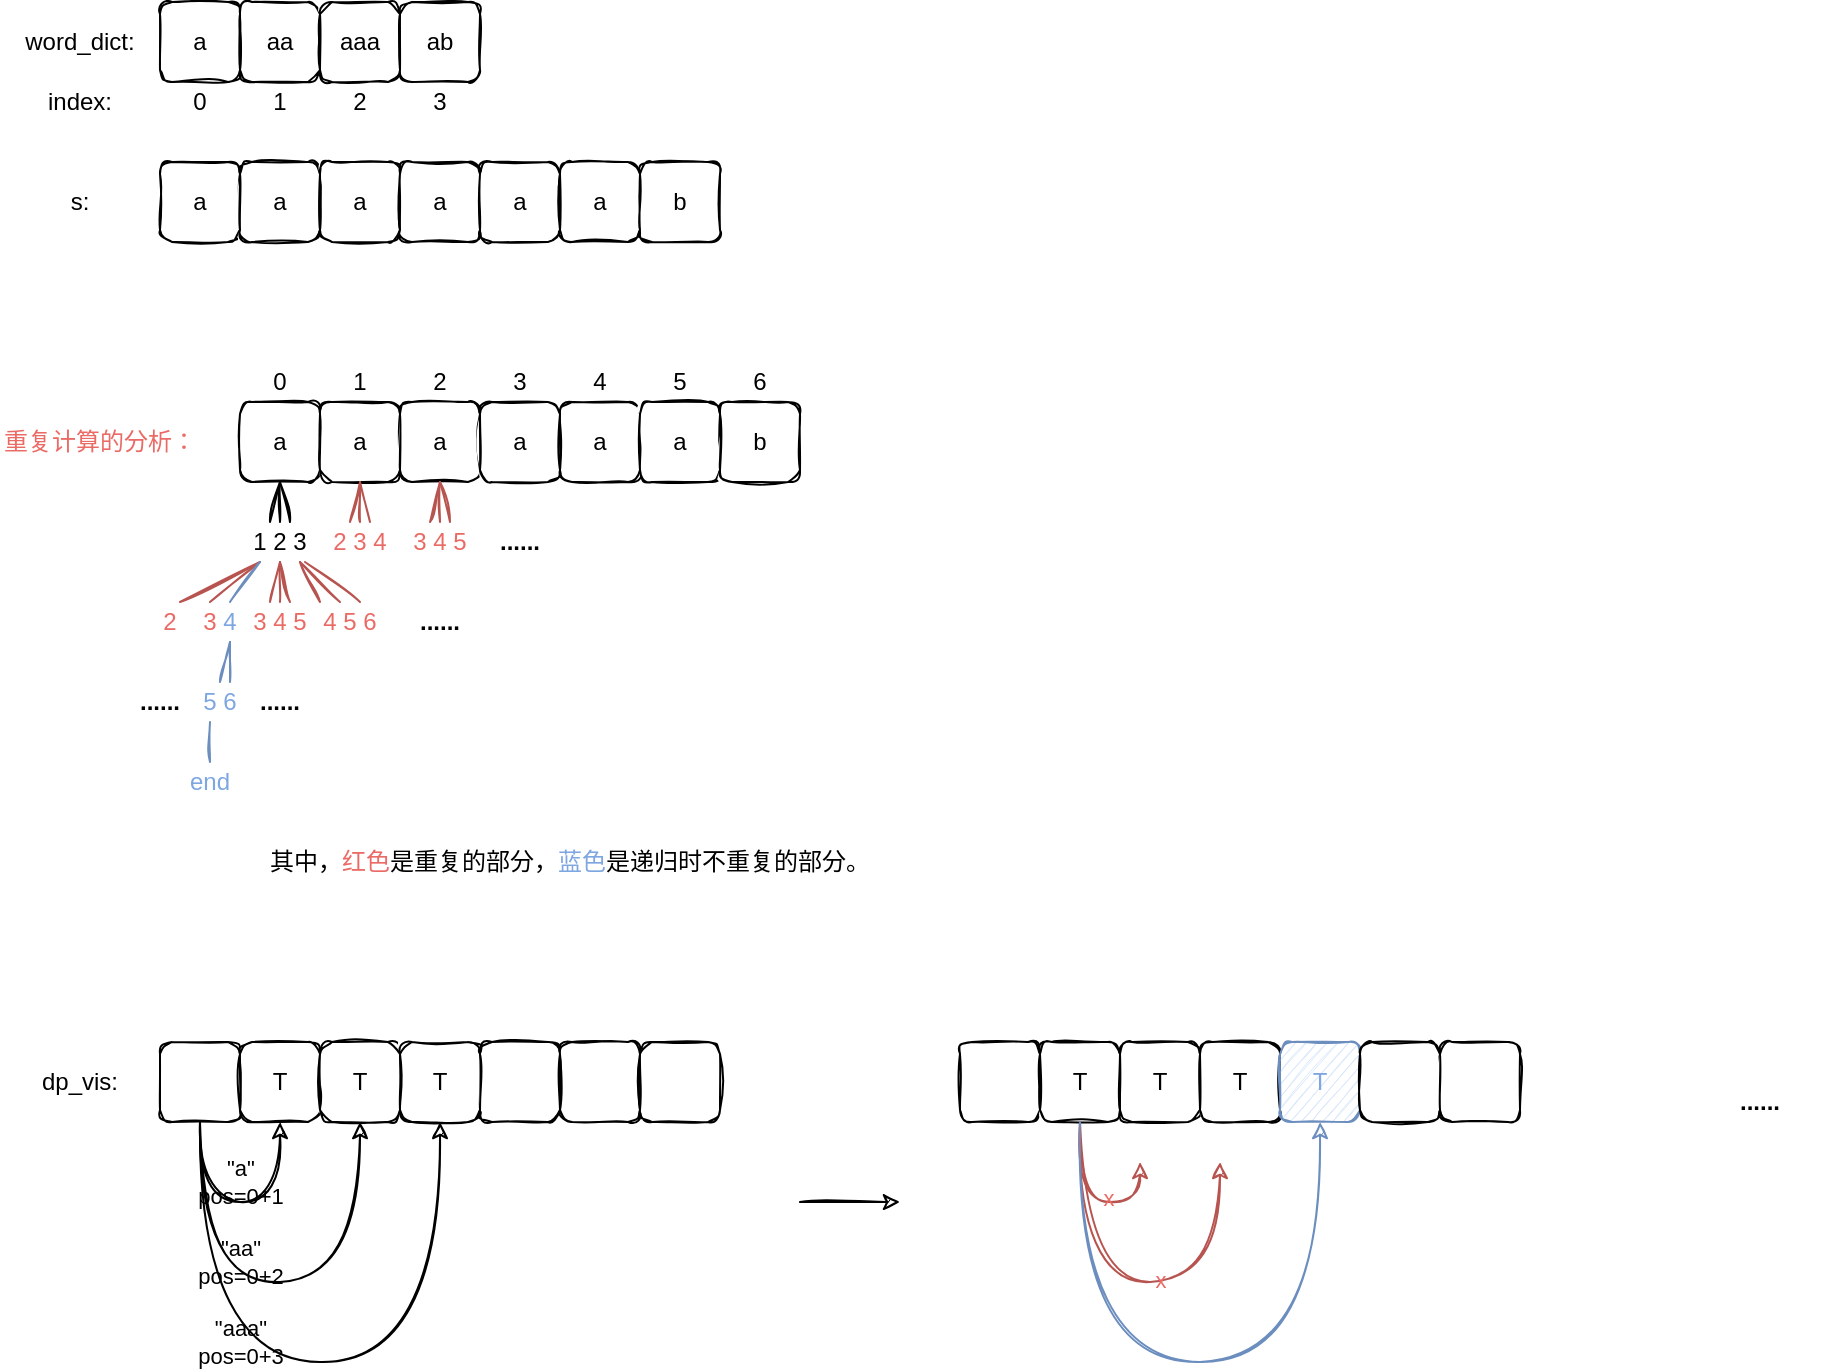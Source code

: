 <mxfile version="14.6.13" type="device"><diagram id="YG9kBqnZOJz_bFqZWhzS" name="第 1 页"><mxGraphModel dx="1350" dy="816" grid="1" gridSize="10" guides="1" tooltips="1" connect="1" arrows="1" fold="1" page="1" pageScale="1" pageWidth="850" pageHeight="1100" math="0" shadow="0"><root><mxCell id="0"/><mxCell id="1" parent="0"/><mxCell id="bD1J8ewhM0oOQSFMqzPr-1" value="a" style="rounded=1;whiteSpace=wrap;html=1;sketch=1;" parent="1" vertex="1"><mxGeometry x="80" y="120" width="40" height="40" as="geometry"/></mxCell><mxCell id="bD1J8ewhM0oOQSFMqzPr-2" value="a" style="rounded=1;whiteSpace=wrap;html=1;sketch=1;" parent="1" vertex="1"><mxGeometry x="120" y="120" width="40" height="40" as="geometry"/></mxCell><mxCell id="bD1J8ewhM0oOQSFMqzPr-3" value="a" style="rounded=1;whiteSpace=wrap;html=1;sketch=1;" parent="1" vertex="1"><mxGeometry x="160" y="120" width="40" height="40" as="geometry"/></mxCell><mxCell id="bD1J8ewhM0oOQSFMqzPr-4" value="a" style="rounded=1;whiteSpace=wrap;html=1;sketch=1;" parent="1" vertex="1"><mxGeometry x="200" y="120" width="40" height="40" as="geometry"/></mxCell><mxCell id="bD1J8ewhM0oOQSFMqzPr-5" value="a" style="rounded=1;whiteSpace=wrap;html=1;sketch=1;" parent="1" vertex="1"><mxGeometry x="240" y="120" width="40" height="40" as="geometry"/></mxCell><mxCell id="bD1J8ewhM0oOQSFMqzPr-6" value="a" style="rounded=1;whiteSpace=wrap;html=1;sketch=1;" parent="1" vertex="1"><mxGeometry x="280" y="120" width="40" height="40" as="geometry"/></mxCell><mxCell id="bD1J8ewhM0oOQSFMqzPr-7" value="b" style="rounded=1;whiteSpace=wrap;html=1;sketch=1;" parent="1" vertex="1"><mxGeometry x="320" y="120" width="40" height="40" as="geometry"/></mxCell><mxCell id="bD1J8ewhM0oOQSFMqzPr-8" value="a" style="rounded=1;whiteSpace=wrap;html=1;sketch=1;" parent="1" vertex="1"><mxGeometry x="80" y="40" width="40" height="40" as="geometry"/></mxCell><mxCell id="bD1J8ewhM0oOQSFMqzPr-9" value="aa" style="rounded=1;whiteSpace=wrap;html=1;sketch=1;" parent="1" vertex="1"><mxGeometry x="120" y="40" width="40" height="40" as="geometry"/></mxCell><mxCell id="bD1J8ewhM0oOQSFMqzPr-10" value="aaa" style="rounded=1;whiteSpace=wrap;html=1;sketch=1;" parent="1" vertex="1"><mxGeometry x="160" y="40" width="40" height="40" as="geometry"/></mxCell><mxCell id="bD1J8ewhM0oOQSFMqzPr-11" value="ab" style="rounded=1;whiteSpace=wrap;html=1;sketch=1;" parent="1" vertex="1"><mxGeometry x="200" y="40" width="40" height="40" as="geometry"/></mxCell><mxCell id="bD1J8ewhM0oOQSFMqzPr-12" value="word_dict:" style="text;html=1;strokeColor=none;fillColor=none;align=center;verticalAlign=middle;whiteSpace=wrap;rounded=0;sketch=1;" parent="1" vertex="1"><mxGeometry y="50" width="80" height="20" as="geometry"/></mxCell><mxCell id="bD1J8ewhM0oOQSFMqzPr-13" value="s:" style="text;html=1;strokeColor=none;fillColor=none;align=center;verticalAlign=middle;whiteSpace=wrap;rounded=0;sketch=1;" parent="1" vertex="1"><mxGeometry y="130" width="80" height="20" as="geometry"/></mxCell><mxCell id="bD1J8ewhM0oOQSFMqzPr-15" value="0" style="text;html=1;strokeColor=none;fillColor=none;align=center;verticalAlign=middle;whiteSpace=wrap;rounded=0;sketch=1;" parent="1" vertex="1"><mxGeometry x="80" y="80" width="40" height="20" as="geometry"/></mxCell><mxCell id="bD1J8ewhM0oOQSFMqzPr-16" value="1" style="text;html=1;strokeColor=none;fillColor=none;align=center;verticalAlign=middle;whiteSpace=wrap;rounded=0;sketch=1;" parent="1" vertex="1"><mxGeometry x="120" y="80" width="40" height="20" as="geometry"/></mxCell><mxCell id="bD1J8ewhM0oOQSFMqzPr-17" value="2" style="text;html=1;strokeColor=none;fillColor=none;align=center;verticalAlign=middle;whiteSpace=wrap;rounded=0;sketch=1;" parent="1" vertex="1"><mxGeometry x="160" y="80" width="40" height="20" as="geometry"/></mxCell><mxCell id="bD1J8ewhM0oOQSFMqzPr-18" value="3" style="text;html=1;strokeColor=none;fillColor=none;align=center;verticalAlign=middle;whiteSpace=wrap;rounded=0;sketch=1;" parent="1" vertex="1"><mxGeometry x="200" y="80" width="40" height="20" as="geometry"/></mxCell><mxCell id="bD1J8ewhM0oOQSFMqzPr-21" value="index:" style="text;html=1;strokeColor=none;fillColor=none;align=center;verticalAlign=middle;whiteSpace=wrap;rounded=0;sketch=1;" parent="1" vertex="1"><mxGeometry y="80" width="80" height="20" as="geometry"/></mxCell><mxCell id="bD1J8ewhM0oOQSFMqzPr-59" value="其中，&lt;font color=&quot;#ea6b66&quot;&gt;红色&lt;/font&gt;是重复的部分，&lt;font color=&quot;#7ea6e0&quot;&gt;蓝色&lt;/font&gt;是递归时不重复的部分。" style="text;html=1;strokeColor=none;fillColor=none;align=center;verticalAlign=middle;whiteSpace=wrap;rounded=0;labelBackgroundColor=none;sketch=1;" parent="1" vertex="1"><mxGeometry x="125" y="460" width="320" height="20" as="geometry"/></mxCell><mxCell id="s9HOTJlwuioq5zcaXN64-1" value="a" style="rounded=1;whiteSpace=wrap;html=1;sketch=1;" vertex="1" parent="1"><mxGeometry x="120" y="240" width="40" height="40" as="geometry"/></mxCell><mxCell id="s9HOTJlwuioq5zcaXN64-2" value="a" style="rounded=1;whiteSpace=wrap;html=1;sketch=1;" vertex="1" parent="1"><mxGeometry x="160" y="240" width="40" height="40" as="geometry"/></mxCell><mxCell id="s9HOTJlwuioq5zcaXN64-3" value="a" style="rounded=1;whiteSpace=wrap;html=1;sketch=1;" vertex="1" parent="1"><mxGeometry x="200" y="240" width="40" height="40" as="geometry"/></mxCell><mxCell id="s9HOTJlwuioq5zcaXN64-4" value="a" style="rounded=1;whiteSpace=wrap;html=1;sketch=1;" vertex="1" parent="1"><mxGeometry x="240" y="240" width="40" height="40" as="geometry"/></mxCell><mxCell id="s9HOTJlwuioq5zcaXN64-5" value="a" style="rounded=1;whiteSpace=wrap;html=1;sketch=1;" vertex="1" parent="1"><mxGeometry x="280" y="240" width="40" height="40" as="geometry"/></mxCell><mxCell id="s9HOTJlwuioq5zcaXN64-6" value="a" style="rounded=1;whiteSpace=wrap;html=1;sketch=1;" vertex="1" parent="1"><mxGeometry x="320" y="240" width="40" height="40" as="geometry"/></mxCell><mxCell id="s9HOTJlwuioq5zcaXN64-7" value="b" style="rounded=1;whiteSpace=wrap;html=1;sketch=1;" vertex="1" parent="1"><mxGeometry x="360" y="240" width="40" height="40" as="geometry"/></mxCell><mxCell id="s9HOTJlwuioq5zcaXN64-9" value="0" style="text;html=1;strokeColor=none;fillColor=none;align=center;verticalAlign=middle;whiteSpace=wrap;rounded=0;" vertex="1" parent="1"><mxGeometry x="120" y="220" width="40" height="20" as="geometry"/></mxCell><mxCell id="s9HOTJlwuioq5zcaXN64-13" value="1" style="text;html=1;strokeColor=none;fillColor=none;align=center;verticalAlign=middle;whiteSpace=wrap;rounded=0;" vertex="1" parent="1"><mxGeometry x="125" y="300" width="10" height="20" as="geometry"/></mxCell><mxCell id="s9HOTJlwuioq5zcaXN64-14" value="" style="endArrow=none;html=1;sketch=1;exitX=1;exitY=0;exitDx=0;exitDy=0;" edge="1" parent="1" source="s9HOTJlwuioq5zcaXN64-13"><mxGeometry width="50" height="50" relative="1" as="geometry"><mxPoint x="120" y="300" as="sourcePoint"/><mxPoint x="140" y="280" as="targetPoint"/></mxGeometry></mxCell><mxCell id="s9HOTJlwuioq5zcaXN64-15" value="2" style="text;html=1;strokeColor=none;fillColor=none;align=center;verticalAlign=middle;whiteSpace=wrap;rounded=0;" vertex="1" parent="1"><mxGeometry x="135" y="300" width="10" height="20" as="geometry"/></mxCell><mxCell id="s9HOTJlwuioq5zcaXN64-16" value="" style="endArrow=none;html=1;sketch=1;exitX=0.5;exitY=0;exitDx=0;exitDy=0;" edge="1" parent="1" source="s9HOTJlwuioq5zcaXN64-15"><mxGeometry width="50" height="50" relative="1" as="geometry"><mxPoint x="140" y="300" as="sourcePoint"/><mxPoint x="140" y="280" as="targetPoint"/></mxGeometry></mxCell><mxCell id="s9HOTJlwuioq5zcaXN64-17" value="1" style="text;html=1;strokeColor=none;fillColor=none;align=center;verticalAlign=middle;whiteSpace=wrap;rounded=0;" vertex="1" parent="1"><mxGeometry x="160" y="220" width="40" height="20" as="geometry"/></mxCell><mxCell id="s9HOTJlwuioq5zcaXN64-18" value="2" style="text;html=1;strokeColor=none;fillColor=none;align=center;verticalAlign=middle;whiteSpace=wrap;rounded=0;" vertex="1" parent="1"><mxGeometry x="200" y="220" width="40" height="20" as="geometry"/></mxCell><mxCell id="s9HOTJlwuioq5zcaXN64-19" value="3" style="text;html=1;strokeColor=none;fillColor=none;align=center;verticalAlign=middle;whiteSpace=wrap;rounded=0;" vertex="1" parent="1"><mxGeometry x="240" y="220" width="40" height="20" as="geometry"/></mxCell><mxCell id="s9HOTJlwuioq5zcaXN64-20" value="4" style="text;html=1;strokeColor=none;fillColor=none;align=center;verticalAlign=middle;whiteSpace=wrap;rounded=0;" vertex="1" parent="1"><mxGeometry x="280" y="220" width="40" height="20" as="geometry"/></mxCell><mxCell id="s9HOTJlwuioq5zcaXN64-21" value="5" style="text;html=1;strokeColor=none;fillColor=none;align=center;verticalAlign=middle;whiteSpace=wrap;rounded=0;" vertex="1" parent="1"><mxGeometry x="320" y="220" width="40" height="20" as="geometry"/></mxCell><mxCell id="s9HOTJlwuioq5zcaXN64-22" value="6" style="text;html=1;strokeColor=none;fillColor=none;align=center;verticalAlign=middle;whiteSpace=wrap;rounded=0;" vertex="1" parent="1"><mxGeometry x="360" y="220" width="40" height="20" as="geometry"/></mxCell><mxCell id="s9HOTJlwuioq5zcaXN64-24" value="3" style="text;html=1;strokeColor=none;fillColor=none;align=center;verticalAlign=middle;whiteSpace=wrap;rounded=0;" vertex="1" parent="1"><mxGeometry x="145" y="300" width="10" height="20" as="geometry"/></mxCell><mxCell id="s9HOTJlwuioq5zcaXN64-25" value="" style="endArrow=none;html=1;sketch=1;entryX=0.5;entryY=1;entryDx=0;entryDy=0;exitX=0;exitY=0;exitDx=0;exitDy=0;" edge="1" parent="1" source="s9HOTJlwuioq5zcaXN64-24" target="s9HOTJlwuioq5zcaXN64-1"><mxGeometry width="50" height="50" relative="1" as="geometry"><mxPoint x="160" y="300" as="sourcePoint"/><mxPoint x="147.5" y="280" as="targetPoint"/></mxGeometry></mxCell><mxCell id="s9HOTJlwuioq5zcaXN64-32" value="2" style="text;html=1;strokeColor=none;fillColor=none;align=center;verticalAlign=middle;whiteSpace=wrap;rounded=0;fontColor=#EA6B66;" vertex="1" parent="1"><mxGeometry x="165" y="300" width="10" height="20" as="geometry"/></mxCell><mxCell id="s9HOTJlwuioq5zcaXN64-33" value="" style="endArrow=none;html=1;sketch=1;exitX=1;exitY=0;exitDx=0;exitDy=0;fillColor=#f8cecc;strokeColor=#b85450;" edge="1" parent="1" source="s9HOTJlwuioq5zcaXN64-32"><mxGeometry width="50" height="50" relative="1" as="geometry"><mxPoint x="160" y="300" as="sourcePoint"/><mxPoint x="180" y="280" as="targetPoint"/></mxGeometry></mxCell><mxCell id="s9HOTJlwuioq5zcaXN64-34" value="3" style="text;html=1;strokeColor=none;fillColor=none;align=center;verticalAlign=middle;whiteSpace=wrap;rounded=0;fontColor=#EA6B66;" vertex="1" parent="1"><mxGeometry x="175" y="300" width="10" height="20" as="geometry"/></mxCell><mxCell id="s9HOTJlwuioq5zcaXN64-35" value="" style="endArrow=none;html=1;sketch=1;exitX=0.5;exitY=0;exitDx=0;exitDy=0;fillColor=#f8cecc;strokeColor=#b85450;" edge="1" parent="1" source="s9HOTJlwuioq5zcaXN64-34"><mxGeometry width="50" height="50" relative="1" as="geometry"><mxPoint x="180" y="300" as="sourcePoint"/><mxPoint x="180" y="280" as="targetPoint"/></mxGeometry></mxCell><mxCell id="s9HOTJlwuioq5zcaXN64-36" value="4" style="text;html=1;strokeColor=none;fillColor=none;align=center;verticalAlign=middle;whiteSpace=wrap;rounded=0;fontColor=#EA6B66;" vertex="1" parent="1"><mxGeometry x="185" y="300" width="10" height="20" as="geometry"/></mxCell><mxCell id="s9HOTJlwuioq5zcaXN64-37" value="" style="endArrow=none;html=1;sketch=1;entryX=0.5;entryY=1;entryDx=0;entryDy=0;exitX=0;exitY=0;exitDx=0;exitDy=0;fillColor=#f8cecc;strokeColor=#b85450;" edge="1" parent="1" source="s9HOTJlwuioq5zcaXN64-36"><mxGeometry width="50" height="50" relative="1" as="geometry"><mxPoint x="200" y="300" as="sourcePoint"/><mxPoint x="180" y="280" as="targetPoint"/></mxGeometry></mxCell><mxCell id="s9HOTJlwuioq5zcaXN64-38" value="3" style="text;html=1;strokeColor=none;fillColor=none;align=center;verticalAlign=middle;whiteSpace=wrap;rounded=0;fontColor=#EA6B66;" vertex="1" parent="1"><mxGeometry x="205" y="300" width="10" height="20" as="geometry"/></mxCell><mxCell id="s9HOTJlwuioq5zcaXN64-39" value="" style="endArrow=none;html=1;sketch=1;exitX=1;exitY=0;exitDx=0;exitDy=0;fillColor=#f8cecc;strokeColor=#b85450;" edge="1" parent="1" source="s9HOTJlwuioq5zcaXN64-38"><mxGeometry width="50" height="50" relative="1" as="geometry"><mxPoint x="200" y="300" as="sourcePoint"/><mxPoint x="220" y="280" as="targetPoint"/></mxGeometry></mxCell><mxCell id="s9HOTJlwuioq5zcaXN64-40" value="4" style="text;html=1;strokeColor=none;fillColor=none;align=center;verticalAlign=middle;whiteSpace=wrap;rounded=0;fontColor=#EA6B66;" vertex="1" parent="1"><mxGeometry x="215" y="300" width="10" height="20" as="geometry"/></mxCell><mxCell id="s9HOTJlwuioq5zcaXN64-41" value="" style="endArrow=none;html=1;sketch=1;exitX=0.5;exitY=0;exitDx=0;exitDy=0;fillColor=#f8cecc;strokeColor=#b85450;" edge="1" parent="1" source="s9HOTJlwuioq5zcaXN64-40"><mxGeometry width="50" height="50" relative="1" as="geometry"><mxPoint x="220" y="300" as="sourcePoint"/><mxPoint x="220" y="280" as="targetPoint"/></mxGeometry></mxCell><mxCell id="s9HOTJlwuioq5zcaXN64-42" value="5" style="text;html=1;strokeColor=none;fillColor=none;align=center;verticalAlign=middle;whiteSpace=wrap;rounded=0;fontColor=#EA6B66;" vertex="1" parent="1"><mxGeometry x="225" y="300" width="10" height="20" as="geometry"/></mxCell><mxCell id="s9HOTJlwuioq5zcaXN64-43" value="" style="endArrow=none;html=1;sketch=1;entryX=0.5;entryY=1;entryDx=0;entryDy=0;exitX=0;exitY=0;exitDx=0;exitDy=0;fillColor=#f8cecc;strokeColor=#b85450;" edge="1" parent="1" source="s9HOTJlwuioq5zcaXN64-42"><mxGeometry width="50" height="50" relative="1" as="geometry"><mxPoint x="240" y="300" as="sourcePoint"/><mxPoint x="220" y="280" as="targetPoint"/></mxGeometry></mxCell><mxCell id="s9HOTJlwuioq5zcaXN64-44" value="2" style="text;html=1;strokeColor=none;fillColor=none;align=center;verticalAlign=middle;whiteSpace=wrap;rounded=0;fontColor=#EA6B66;" vertex="1" parent="1"><mxGeometry x="80" y="340" width="10" height="20" as="geometry"/></mxCell><mxCell id="s9HOTJlwuioq5zcaXN64-45" value="" style="endArrow=none;html=1;sketch=1;exitX=1;exitY=0;exitDx=0;exitDy=0;fillColor=#f8cecc;strokeColor=#b85450;" edge="1" parent="1" source="s9HOTJlwuioq5zcaXN64-44"><mxGeometry width="50" height="50" relative="1" as="geometry"><mxPoint x="110" y="340" as="sourcePoint"/><mxPoint x="130" y="320" as="targetPoint"/></mxGeometry></mxCell><mxCell id="s9HOTJlwuioq5zcaXN64-46" value="3" style="text;html=1;strokeColor=none;fillColor=none;align=center;verticalAlign=middle;whiteSpace=wrap;rounded=0;fontColor=#EA6B66;" vertex="1" parent="1"><mxGeometry x="100" y="340" width="10" height="20" as="geometry"/></mxCell><mxCell id="s9HOTJlwuioq5zcaXN64-47" value="" style="endArrow=none;html=1;sketch=1;exitX=0.5;exitY=0;exitDx=0;exitDy=0;fillColor=#f8cecc;strokeColor=#b85450;" edge="1" parent="1" source="s9HOTJlwuioq5zcaXN64-46"><mxGeometry width="50" height="50" relative="1" as="geometry"><mxPoint x="130" y="340" as="sourcePoint"/><mxPoint x="130" y="320" as="targetPoint"/></mxGeometry></mxCell><mxCell id="s9HOTJlwuioq5zcaXN64-48" value="4" style="text;html=1;strokeColor=none;fillColor=none;align=center;verticalAlign=middle;whiteSpace=wrap;rounded=0;fontColor=#7EA6E0;" vertex="1" parent="1"><mxGeometry x="110" y="340" width="10" height="20" as="geometry"/></mxCell><mxCell id="s9HOTJlwuioq5zcaXN64-49" value="" style="endArrow=none;html=1;sketch=1;entryX=0.5;entryY=1;entryDx=0;entryDy=0;exitX=0.5;exitY=0;exitDx=0;exitDy=0;fillColor=#dae8fc;strokeColor=#6c8ebf;" edge="1" parent="1" source="s9HOTJlwuioq5zcaXN64-48"><mxGeometry width="50" height="50" relative="1" as="geometry"><mxPoint x="150" y="340" as="sourcePoint"/><mxPoint x="130" y="320" as="targetPoint"/></mxGeometry></mxCell><mxCell id="s9HOTJlwuioq5zcaXN64-50" value="&lt;b&gt;......&lt;/b&gt;" style="text;html=1;strokeColor=none;fillColor=none;align=center;verticalAlign=middle;whiteSpace=wrap;rounded=0;labelBackgroundColor=none;sketch=1;" vertex="1" parent="1"><mxGeometry x="240" y="300" width="40" height="20" as="geometry"/></mxCell><mxCell id="s9HOTJlwuioq5zcaXN64-51" value="3" style="text;html=1;strokeColor=none;fillColor=none;align=center;verticalAlign=middle;whiteSpace=wrap;rounded=0;fontColor=#EA6B66;" vertex="1" parent="1"><mxGeometry x="125" y="340" width="10" height="20" as="geometry"/></mxCell><mxCell id="s9HOTJlwuioq5zcaXN64-52" value="" style="endArrow=none;html=1;sketch=1;exitX=1;exitY=0;exitDx=0;exitDy=0;fillColor=#f8cecc;strokeColor=#b85450;" edge="1" parent="1" source="s9HOTJlwuioq5zcaXN64-51"><mxGeometry width="50" height="50" relative="1" as="geometry"><mxPoint x="120" y="340" as="sourcePoint"/><mxPoint x="140" y="320" as="targetPoint"/></mxGeometry></mxCell><mxCell id="s9HOTJlwuioq5zcaXN64-53" value="4" style="text;html=1;strokeColor=none;fillColor=none;align=center;verticalAlign=middle;whiteSpace=wrap;rounded=0;fontColor=#EA6B66;" vertex="1" parent="1"><mxGeometry x="135" y="340" width="10" height="20" as="geometry"/></mxCell><mxCell id="s9HOTJlwuioq5zcaXN64-54" value="" style="endArrow=none;html=1;sketch=1;exitX=0.5;exitY=0;exitDx=0;exitDy=0;fillColor=#f8cecc;strokeColor=#b85450;" edge="1" parent="1" source="s9HOTJlwuioq5zcaXN64-53"><mxGeometry width="50" height="50" relative="1" as="geometry"><mxPoint x="140" y="340" as="sourcePoint"/><mxPoint x="140" y="320" as="targetPoint"/></mxGeometry></mxCell><mxCell id="s9HOTJlwuioq5zcaXN64-55" value="5" style="text;html=1;strokeColor=none;fillColor=none;align=center;verticalAlign=middle;whiteSpace=wrap;rounded=0;fontColor=#EA6B66;" vertex="1" parent="1"><mxGeometry x="145" y="340" width="10" height="20" as="geometry"/></mxCell><mxCell id="s9HOTJlwuioq5zcaXN64-56" value="" style="endArrow=none;html=1;sketch=1;entryX=0.5;entryY=1;entryDx=0;entryDy=0;exitX=0;exitY=0;exitDx=0;exitDy=0;fillColor=#f8cecc;strokeColor=#b85450;" edge="1" parent="1" source="s9HOTJlwuioq5zcaXN64-55"><mxGeometry width="50" height="50" relative="1" as="geometry"><mxPoint x="160" y="340" as="sourcePoint"/><mxPoint x="140" y="320" as="targetPoint"/></mxGeometry></mxCell><mxCell id="s9HOTJlwuioq5zcaXN64-57" value="&lt;b&gt;......&lt;/b&gt;" style="text;html=1;strokeColor=none;fillColor=none;align=center;verticalAlign=middle;whiteSpace=wrap;rounded=0;labelBackgroundColor=none;sketch=1;" vertex="1" parent="1"><mxGeometry x="200" y="340" width="40" height="20" as="geometry"/></mxCell><mxCell id="s9HOTJlwuioq5zcaXN64-63" value="4" style="text;html=1;strokeColor=none;fillColor=none;align=center;verticalAlign=middle;whiteSpace=wrap;rounded=0;fontColor=#EA6B66;" vertex="1" parent="1"><mxGeometry x="160" y="340" width="10" height="20" as="geometry"/></mxCell><mxCell id="s9HOTJlwuioq5zcaXN64-64" value="" style="endArrow=none;html=1;sketch=1;exitX=0;exitY=0;exitDx=0;exitDy=0;entryX=0.5;entryY=1;entryDx=0;entryDy=0;fillColor=#f8cecc;strokeColor=#b85450;" edge="1" parent="1" source="s9HOTJlwuioq5zcaXN64-63" target="s9HOTJlwuioq5zcaXN64-24"><mxGeometry width="50" height="50" relative="1" as="geometry"><mxPoint x="155" y="340" as="sourcePoint"/><mxPoint x="175" y="320" as="targetPoint"/></mxGeometry></mxCell><mxCell id="s9HOTJlwuioq5zcaXN64-65" value="5" style="text;html=1;strokeColor=none;fillColor=none;align=center;verticalAlign=middle;whiteSpace=wrap;rounded=0;fontColor=#EA6B66;" vertex="1" parent="1"><mxGeometry x="170" y="340" width="10" height="20" as="geometry"/></mxCell><mxCell id="s9HOTJlwuioq5zcaXN64-66" value="" style="endArrow=none;html=1;sketch=1;exitX=0;exitY=0;exitDx=0;exitDy=0;entryX=0.5;entryY=1;entryDx=0;entryDy=0;fillColor=#f8cecc;strokeColor=#b85450;" edge="1" parent="1" source="s9HOTJlwuioq5zcaXN64-65" target="s9HOTJlwuioq5zcaXN64-24"><mxGeometry width="50" height="50" relative="1" as="geometry"><mxPoint x="175" y="340" as="sourcePoint"/><mxPoint x="175" y="320" as="targetPoint"/></mxGeometry></mxCell><mxCell id="s9HOTJlwuioq5zcaXN64-67" value="6" style="text;html=1;strokeColor=none;fillColor=none;align=center;verticalAlign=middle;whiteSpace=wrap;rounded=0;fontColor=#EA6B66;" vertex="1" parent="1"><mxGeometry x="180" y="340" width="10" height="20" as="geometry"/></mxCell><mxCell id="s9HOTJlwuioq5zcaXN64-68" value="" style="endArrow=none;html=1;sketch=1;entryX=0.75;entryY=1;entryDx=0;entryDy=0;exitX=0;exitY=0;exitDx=0;exitDy=0;fillColor=#f8cecc;strokeColor=#b85450;" edge="1" parent="1" source="s9HOTJlwuioq5zcaXN64-67" target="s9HOTJlwuioq5zcaXN64-24"><mxGeometry width="50" height="50" relative="1" as="geometry"><mxPoint x="195" y="340" as="sourcePoint"/><mxPoint x="175" y="320" as="targetPoint"/></mxGeometry></mxCell><mxCell id="s9HOTJlwuioq5zcaXN64-75" value="&lt;b&gt;......&lt;/b&gt;" style="text;html=1;strokeColor=none;fillColor=none;align=center;verticalAlign=middle;whiteSpace=wrap;rounded=0;labelBackgroundColor=none;sketch=1;" vertex="1" parent="1"><mxGeometry x="120" y="380" width="40" height="20" as="geometry"/></mxCell><mxCell id="s9HOTJlwuioq5zcaXN64-76" value="5" style="text;html=1;strokeColor=none;fillColor=none;align=center;verticalAlign=middle;whiteSpace=wrap;rounded=0;fontColor=#7EA6E0;" vertex="1" parent="1"><mxGeometry x="100" y="380" width="10" height="20" as="geometry"/></mxCell><mxCell id="s9HOTJlwuioq5zcaXN64-77" value="" style="endArrow=none;html=1;sketch=1;exitX=1;exitY=0;exitDx=0;exitDy=0;fillColor=#dae8fc;strokeColor=#6c8ebf;" edge="1" parent="1" source="s9HOTJlwuioq5zcaXN64-76"><mxGeometry width="50" height="50" relative="1" as="geometry"><mxPoint x="95" y="380" as="sourcePoint"/><mxPoint x="115" y="360" as="targetPoint"/></mxGeometry></mxCell><mxCell id="s9HOTJlwuioq5zcaXN64-78" value="6" style="text;html=1;strokeColor=none;fillColor=none;align=center;verticalAlign=middle;whiteSpace=wrap;rounded=0;fontColor=#7EA6E0;" vertex="1" parent="1"><mxGeometry x="110" y="380" width="10" height="20" as="geometry"/></mxCell><mxCell id="s9HOTJlwuioq5zcaXN64-79" value="" style="endArrow=none;html=1;sketch=1;exitX=0.5;exitY=0;exitDx=0;exitDy=0;fillColor=#dae8fc;strokeColor=#6c8ebf;" edge="1" parent="1" source="s9HOTJlwuioq5zcaXN64-78"><mxGeometry width="50" height="50" relative="1" as="geometry"><mxPoint x="115" y="380" as="sourcePoint"/><mxPoint x="115" y="360" as="targetPoint"/></mxGeometry></mxCell><mxCell id="s9HOTJlwuioq5zcaXN64-82" value="&lt;b&gt;......&lt;/b&gt;" style="text;html=1;strokeColor=none;fillColor=none;align=center;verticalAlign=middle;whiteSpace=wrap;rounded=0;labelBackgroundColor=none;sketch=1;" vertex="1" parent="1"><mxGeometry x="60" y="380" width="40" height="20" as="geometry"/></mxCell><mxCell id="s9HOTJlwuioq5zcaXN64-83" value="end" style="text;html=1;strokeColor=none;fillColor=none;align=center;verticalAlign=middle;whiteSpace=wrap;rounded=0;fontColor=#7EA6E0;" vertex="1" parent="1"><mxGeometry x="90" y="420" width="30" height="20" as="geometry"/></mxCell><mxCell id="s9HOTJlwuioq5zcaXN64-84" value="" style="endArrow=none;html=1;sketch=1;exitX=0.5;exitY=0;exitDx=0;exitDy=0;fillColor=#dae8fc;strokeColor=#6c8ebf;" edge="1" parent="1" source="s9HOTJlwuioq5zcaXN64-83"><mxGeometry width="50" height="50" relative="1" as="geometry"><mxPoint x="105" y="420" as="sourcePoint"/><mxPoint x="105" y="400" as="targetPoint"/></mxGeometry></mxCell><mxCell id="s9HOTJlwuioq5zcaXN64-85" value="dp_vis:" style="text;html=1;strokeColor=none;fillColor=none;align=center;verticalAlign=middle;whiteSpace=wrap;rounded=0;sketch=1;" vertex="1" parent="1"><mxGeometry y="570" width="80" height="20" as="geometry"/></mxCell><mxCell id="s9HOTJlwuioq5zcaXN64-86" value="" style="rounded=1;whiteSpace=wrap;html=1;sketch=1;" vertex="1" parent="1"><mxGeometry x="80" y="560" width="40" height="40" as="geometry"/></mxCell><mxCell id="s9HOTJlwuioq5zcaXN64-87" value="T" style="rounded=1;whiteSpace=wrap;html=1;sketch=1;" vertex="1" parent="1"><mxGeometry x="120" y="560" width="40" height="40" as="geometry"/></mxCell><mxCell id="s9HOTJlwuioq5zcaXN64-88" value="T" style="rounded=1;whiteSpace=wrap;html=1;sketch=1;" vertex="1" parent="1"><mxGeometry x="160" y="560" width="40" height="40" as="geometry"/></mxCell><mxCell id="s9HOTJlwuioq5zcaXN64-89" value="T" style="rounded=1;whiteSpace=wrap;html=1;sketch=1;" vertex="1" parent="1"><mxGeometry x="200" y="560" width="40" height="40" as="geometry"/></mxCell><mxCell id="s9HOTJlwuioq5zcaXN64-90" value="" style="rounded=1;whiteSpace=wrap;html=1;sketch=1;" vertex="1" parent="1"><mxGeometry x="240" y="560" width="40" height="40" as="geometry"/></mxCell><mxCell id="s9HOTJlwuioq5zcaXN64-91" value="" style="rounded=1;whiteSpace=wrap;html=1;sketch=1;" vertex="1" parent="1"><mxGeometry x="280" y="560" width="40" height="40" as="geometry"/></mxCell><mxCell id="s9HOTJlwuioq5zcaXN64-92" value="" style="rounded=1;whiteSpace=wrap;html=1;sketch=1;" vertex="1" parent="1"><mxGeometry x="320" y="560" width="40" height="40" as="geometry"/></mxCell><mxCell id="s9HOTJlwuioq5zcaXN64-93" value="" style="curved=1;endArrow=classic;html=1;exitX=0.5;exitY=1;exitDx=0;exitDy=0;entryX=0.5;entryY=1;entryDx=0;entryDy=0;sketch=1;" edge="1" parent="1"><mxGeometry width="50" height="50" relative="1" as="geometry"><mxPoint x="100" y="600" as="sourcePoint"/><mxPoint x="140" y="600" as="targetPoint"/><Array as="points"><mxPoint x="100" y="640"/><mxPoint x="140" y="640"/></Array></mxGeometry></mxCell><mxCell id="s9HOTJlwuioq5zcaXN64-94" value="&quot;a&quot;&lt;br&gt;pos=0+1" style="edgeLabel;html=1;align=center;verticalAlign=middle;resizable=0;points=[];labelBackgroundColor=none;" vertex="1" connectable="0" parent="s9HOTJlwuioq5zcaXN64-93"><mxGeometry x="0.167" y="4" relative="1" as="geometry"><mxPoint x="-10" y="-6" as="offset"/></mxGeometry></mxCell><mxCell id="s9HOTJlwuioq5zcaXN64-95" value="" style="curved=1;endArrow=classic;html=1;exitX=0.5;exitY=1;exitDx=0;exitDy=0;entryX=0.5;entryY=1;entryDx=0;entryDy=0;sketch=1;" edge="1" parent="1"><mxGeometry width="50" height="50" relative="1" as="geometry"><mxPoint x="100" y="600" as="sourcePoint"/><mxPoint x="180" y="600" as="targetPoint"/><Array as="points"><mxPoint x="100" y="680"/><mxPoint x="180" y="680"/></Array></mxGeometry></mxCell><mxCell id="s9HOTJlwuioq5zcaXN64-96" value="&quot;aa&quot;&lt;br&gt;pos=0+2" style="edgeLabel;html=1;align=center;verticalAlign=middle;resizable=0;points=[];labelBackgroundColor=none;" vertex="1" connectable="0" parent="s9HOTJlwuioq5zcaXN64-95"><mxGeometry x="0.167" y="4" relative="1" as="geometry"><mxPoint x="-40" y="-6" as="offset"/></mxGeometry></mxCell><mxCell id="s9HOTJlwuioq5zcaXN64-97" value="" style="curved=1;endArrow=classic;html=1;exitX=0.5;exitY=1;exitDx=0;exitDy=0;entryX=0.5;entryY=1;entryDx=0;entryDy=0;sketch=1;" edge="1" parent="1"><mxGeometry width="50" height="50" relative="1" as="geometry"><mxPoint x="100" y="600" as="sourcePoint"/><mxPoint x="220" y="600" as="targetPoint"/><Array as="points"><mxPoint x="100" y="720"/><mxPoint x="220" y="720"/></Array></mxGeometry></mxCell><mxCell id="s9HOTJlwuioq5zcaXN64-98" value="&quot;aaa&quot;&lt;br&gt;pos=0+3" style="edgeLabel;html=1;align=center;verticalAlign=middle;resizable=0;points=[];labelBackgroundColor=none;" vertex="1" connectable="0" parent="s9HOTJlwuioq5zcaXN64-97"><mxGeometry x="0.167" y="4" relative="1" as="geometry"><mxPoint x="-70" y="-6" as="offset"/></mxGeometry></mxCell><mxCell id="s9HOTJlwuioq5zcaXN64-99" value="" style="rounded=1;whiteSpace=wrap;html=1;sketch=1;" vertex="1" parent="1"><mxGeometry x="480" y="560" width="40" height="40" as="geometry"/></mxCell><mxCell id="s9HOTJlwuioq5zcaXN64-100" value="T" style="rounded=1;whiteSpace=wrap;html=1;sketch=1;" vertex="1" parent="1"><mxGeometry x="520" y="560" width="40" height="40" as="geometry"/></mxCell><mxCell id="s9HOTJlwuioq5zcaXN64-101" value="T" style="rounded=1;whiteSpace=wrap;html=1;sketch=1;" vertex="1" parent="1"><mxGeometry x="560" y="560" width="40" height="40" as="geometry"/></mxCell><mxCell id="s9HOTJlwuioq5zcaXN64-102" value="T" style="rounded=1;whiteSpace=wrap;html=1;sketch=1;" vertex="1" parent="1"><mxGeometry x="600" y="560" width="40" height="40" as="geometry"/></mxCell><mxCell id="s9HOTJlwuioq5zcaXN64-103" value="&lt;font color=&quot;#7ea6e0&quot;&gt;T&lt;/font&gt;" style="rounded=1;whiteSpace=wrap;html=1;sketch=1;fillColor=#dae8fc;strokeColor=#6c8ebf;" vertex="1" parent="1"><mxGeometry x="640" y="560" width="40" height="40" as="geometry"/></mxCell><mxCell id="s9HOTJlwuioq5zcaXN64-104" value="" style="rounded=1;whiteSpace=wrap;html=1;sketch=1;" vertex="1" parent="1"><mxGeometry x="680" y="560" width="40" height="40" as="geometry"/></mxCell><mxCell id="s9HOTJlwuioq5zcaXN64-105" value="" style="rounded=1;whiteSpace=wrap;html=1;sketch=1;" vertex="1" parent="1"><mxGeometry x="720" y="560" width="40" height="40" as="geometry"/></mxCell><mxCell id="s9HOTJlwuioq5zcaXN64-106" value="" style="curved=1;endArrow=classic;html=1;exitX=0.5;exitY=1;exitDx=0;exitDy=0;sketch=1;fillColor=#f8cecc;strokeColor=#b85450;" edge="1" parent="1"><mxGeometry width="50" height="50" relative="1" as="geometry"><mxPoint x="540" y="600" as="sourcePoint"/><mxPoint x="570" y="620" as="targetPoint"/><Array as="points"><mxPoint x="540" y="640"/><mxPoint x="570" y="640"/></Array></mxGeometry></mxCell><mxCell id="s9HOTJlwuioq5zcaXN64-107" value="&lt;font color=&quot;#ea6b66&quot;&gt;x&lt;/font&gt;" style="edgeLabel;html=1;align=center;verticalAlign=middle;resizable=0;points=[];labelBackgroundColor=none;" vertex="1" connectable="0" parent="s9HOTJlwuioq5zcaXN64-106"><mxGeometry x="0.193" y="2" relative="1" as="geometry"><mxPoint as="offset"/></mxGeometry></mxCell><mxCell id="s9HOTJlwuioq5zcaXN64-108" value="" style="curved=1;endArrow=classic;html=1;exitX=0.5;exitY=1;exitDx=0;exitDy=0;sketch=1;fillColor=#f8cecc;strokeColor=#b85450;" edge="1" parent="1"><mxGeometry width="50" height="50" relative="1" as="geometry"><mxPoint x="540" y="600" as="sourcePoint"/><mxPoint x="610" y="620" as="targetPoint"/><Array as="points"><mxPoint x="540" y="680"/><mxPoint x="610" y="680"/></Array></mxGeometry></mxCell><mxCell id="s9HOTJlwuioq5zcaXN64-109" value="&lt;font color=&quot;#ea6b66&quot;&gt;x&lt;/font&gt;" style="edgeLabel;html=1;align=center;verticalAlign=middle;resizable=0;points=[];labelBackgroundColor=none;" vertex="1" connectable="0" parent="s9HOTJlwuioq5zcaXN64-108"><mxGeometry x="0.178" y="1" relative="1" as="geometry"><mxPoint x="-4" as="offset"/></mxGeometry></mxCell><mxCell id="s9HOTJlwuioq5zcaXN64-110" value="" style="curved=1;endArrow=classic;html=1;exitX=0.5;exitY=1;exitDx=0;exitDy=0;entryX=0.5;entryY=1;entryDx=0;entryDy=0;sketch=1;fillColor=#dae8fc;strokeColor=#6c8ebf;" edge="1" parent="1"><mxGeometry width="50" height="50" relative="1" as="geometry"><mxPoint x="540" y="600" as="sourcePoint"/><mxPoint x="660" y="600" as="targetPoint"/><Array as="points"><mxPoint x="540" y="720"/><mxPoint x="660" y="720"/></Array></mxGeometry></mxCell><mxCell id="s9HOTJlwuioq5zcaXN64-111" value="&lt;b&gt;......&lt;/b&gt;" style="text;html=1;strokeColor=none;fillColor=none;align=center;verticalAlign=middle;whiteSpace=wrap;rounded=0;labelBackgroundColor=none;sketch=1;" vertex="1" parent="1"><mxGeometry x="840" y="580" width="80" height="20" as="geometry"/></mxCell><mxCell id="s9HOTJlwuioq5zcaXN64-112" value="重复计算的分析：" style="text;html=1;strokeColor=none;fillColor=none;align=center;verticalAlign=middle;whiteSpace=wrap;rounded=0;sketch=1;fontColor=#EA6B66;" vertex="1" parent="1"><mxGeometry y="250" width="100" height="20" as="geometry"/></mxCell><mxCell id="s9HOTJlwuioq5zcaXN64-113" value="" style="endArrow=classic;html=1;fontColor=#EA6B66;sketch=1;" edge="1" parent="1"><mxGeometry width="50" height="50" relative="1" as="geometry"><mxPoint x="400" y="640" as="sourcePoint"/><mxPoint x="450" y="640" as="targetPoint"/></mxGeometry></mxCell></root></mxGraphModel></diagram></mxfile>
